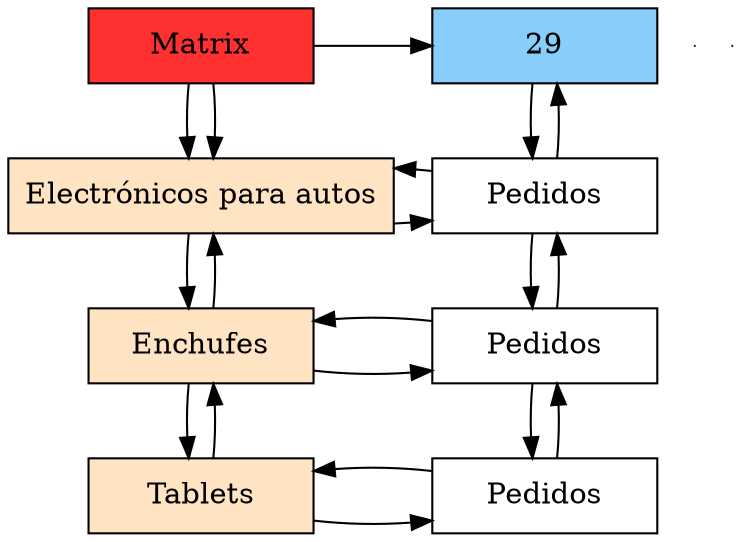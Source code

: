 digraph Sparce_Matrix {
node [shape=box]
MT[label="Matrix",width=1.5,style=filled,fillcolor=firebrick1,group=1];
e0[ shape = point, width = 0 ];
e1[ shape = point, width = 0 ];
V0[label="Electrónicos para autos"width = 1.5 style = filled, fillcolor = bisque1, group = 1];
V1[label="Enchufes"width = 1.5 style = filled, fillcolor = bisque1, group = 1];
V2[label="Tablets"width = 1.5 style = filled, fillcolor = bisque1, group = 1];
V0-> V1
V1-> V0
V1-> V2
V2-> V1
MT->V0
H0[label="29"width = 1.5 style = filled, fillcolor = lightskyblue, group =2];
MT->V0
MT->H0
{rank=same; MT;H0;}
"0xc00017e3f0"[label="Pedidos" width=1.5,group=2];
"0xc000143200"[label="Pedidos" width=1.5,group=2];
"0xc0005161b0"[label="Pedidos" width=1.5,group=2];
V0->"0xc00017e3f0"
"0xc00017e3f0"->V0
{rank=same V0;"0xc00017e3f0";}
V1->"0xc000143200"
"0xc000143200"->V1
{rank=same V1;"0xc000143200";}
V2->"0xc0005161b0"
"0xc0005161b0"->V2
{rank=same V2;"0xc0005161b0";}
H0->"0xc00017e3f0"
"0xc00017e3f0"->H0
"0xc00017e3f0"->"0xc000143200"
"0xc000143200"->"0xc00017e3f0"
"0xc000143200"->"0xc0005161b0"
"0xc0005161b0"->"0xc000143200"

}